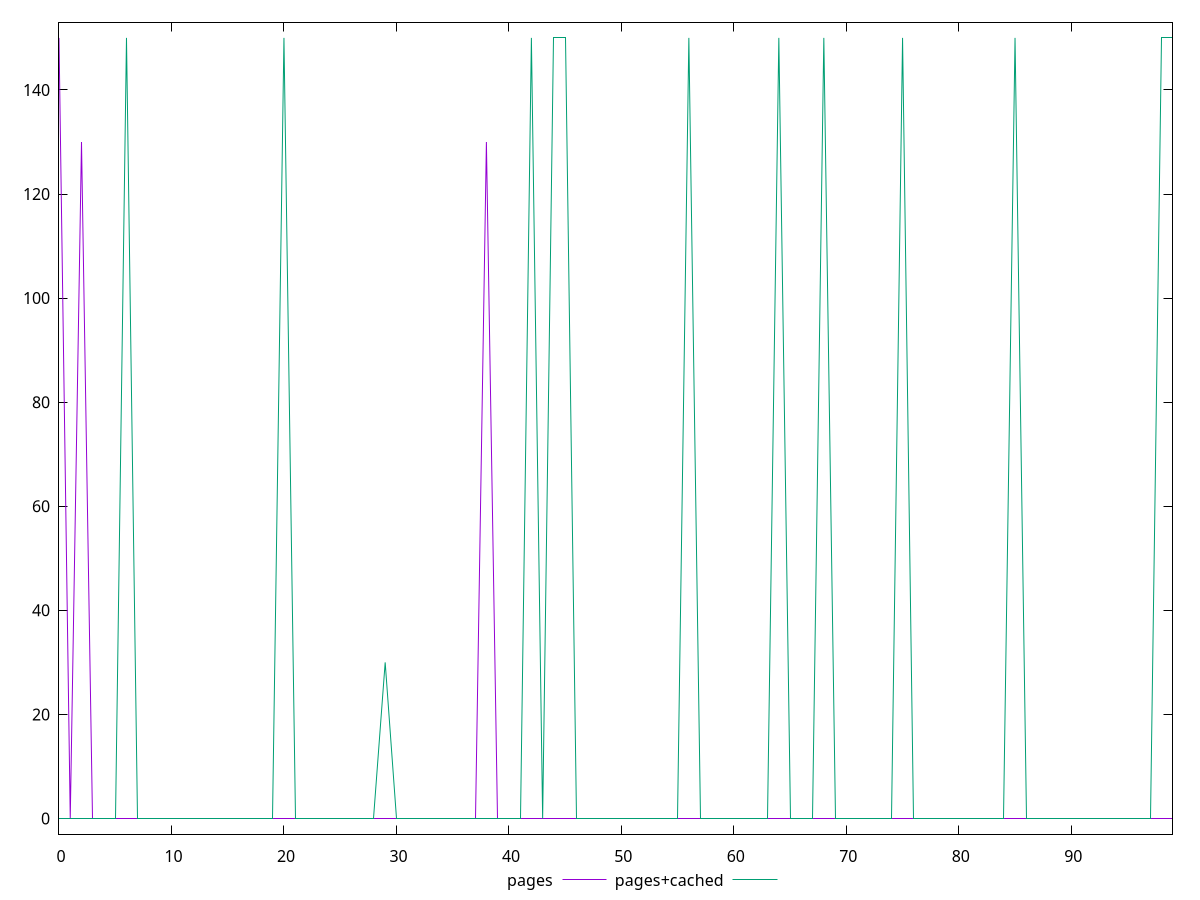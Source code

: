 reset

$pages <<EOF
0 150
1 0
2 130
3 0
4 0
5 0
6 0
7 0
8 0
9 0
10 0
11 0
12 0
13 0
14 0
15 0
16 0
17 0
18 0
19 0
20 0
21 0
22 0
23 0
24 0
25 0
26 0
27 0
28 0
29 0
30 0
31 0
32 0
33 0
34 0
35 0
36 0
37 0
38 130
39 0
40 0
41 0
42 0
43 0
44 0
45 0
46 0
47 0
48 0
49 0
50 0
51 0
52 0
53 0
54 0
55 0
56 0
57 0
58 0
59 0
60 0
61 0
62 0
63 0
64 0
65 0
66 0
67 0
68 0
69 0
70 0
71 0
72 0
73 0
74 0
75 0
76 0
77 0
78 0
79 0
80 0
81 0
82 0
83 0
84 0
85 0
86 0
87 0
88 0
89 0
90 0
91 0
92 0
93 0
94 0
95 0
96 0
97 0
98 0
99 0
EOF

$pagesCached <<EOF
0 0
1 0
2 0
3 0
4 0
5 0
6 150
7 0
8 0
9 0
10 0
11 0
12 0
13 0
14 0
15 0
16 0
17 0
18 0
19 0
20 150
21 0
22 0
23 0
24 0
25 0
26 0
27 0
28 0
29 30
30 0
31 0
32 0
33 0
34 0
35 0
36 0
37 0
38 0
39 0
40 0
41 0
42 150
43 0
44 150
45 150
46 0
47 0
48 0
49 0
50 0
51 0
52 0
53 0
54 0
55 0
56 150
57 0
58 0
59 0
60 0
61 0
62 0
63 0
64 150
65 0
66 0
67 0
68 150
69 0
70 0
71 0
72 0
73 0
74 0
75 150
76 0
77 0
78 0
79 0
80 0
81 0
82 0
83 0
84 0
85 150
86 0
87 0
88 0
89 0
90 0
91 0
92 0
93 0
94 0
95 0
96 0
97 0
98 150
99 150
EOF

set key outside below
set xrange [0:99]
set yrange [-3:153]
set trange [-3:153]
set terminal svg size 640, 520 enhanced background rgb 'white'
set output "report_00023_2021-02-20T12:14:57.249Z/unminified-javascript/comparison/line/0_vs_1.svg"

plot $pages title "pages" with line, \
     $pagesCached title "pages+cached" with line

reset
